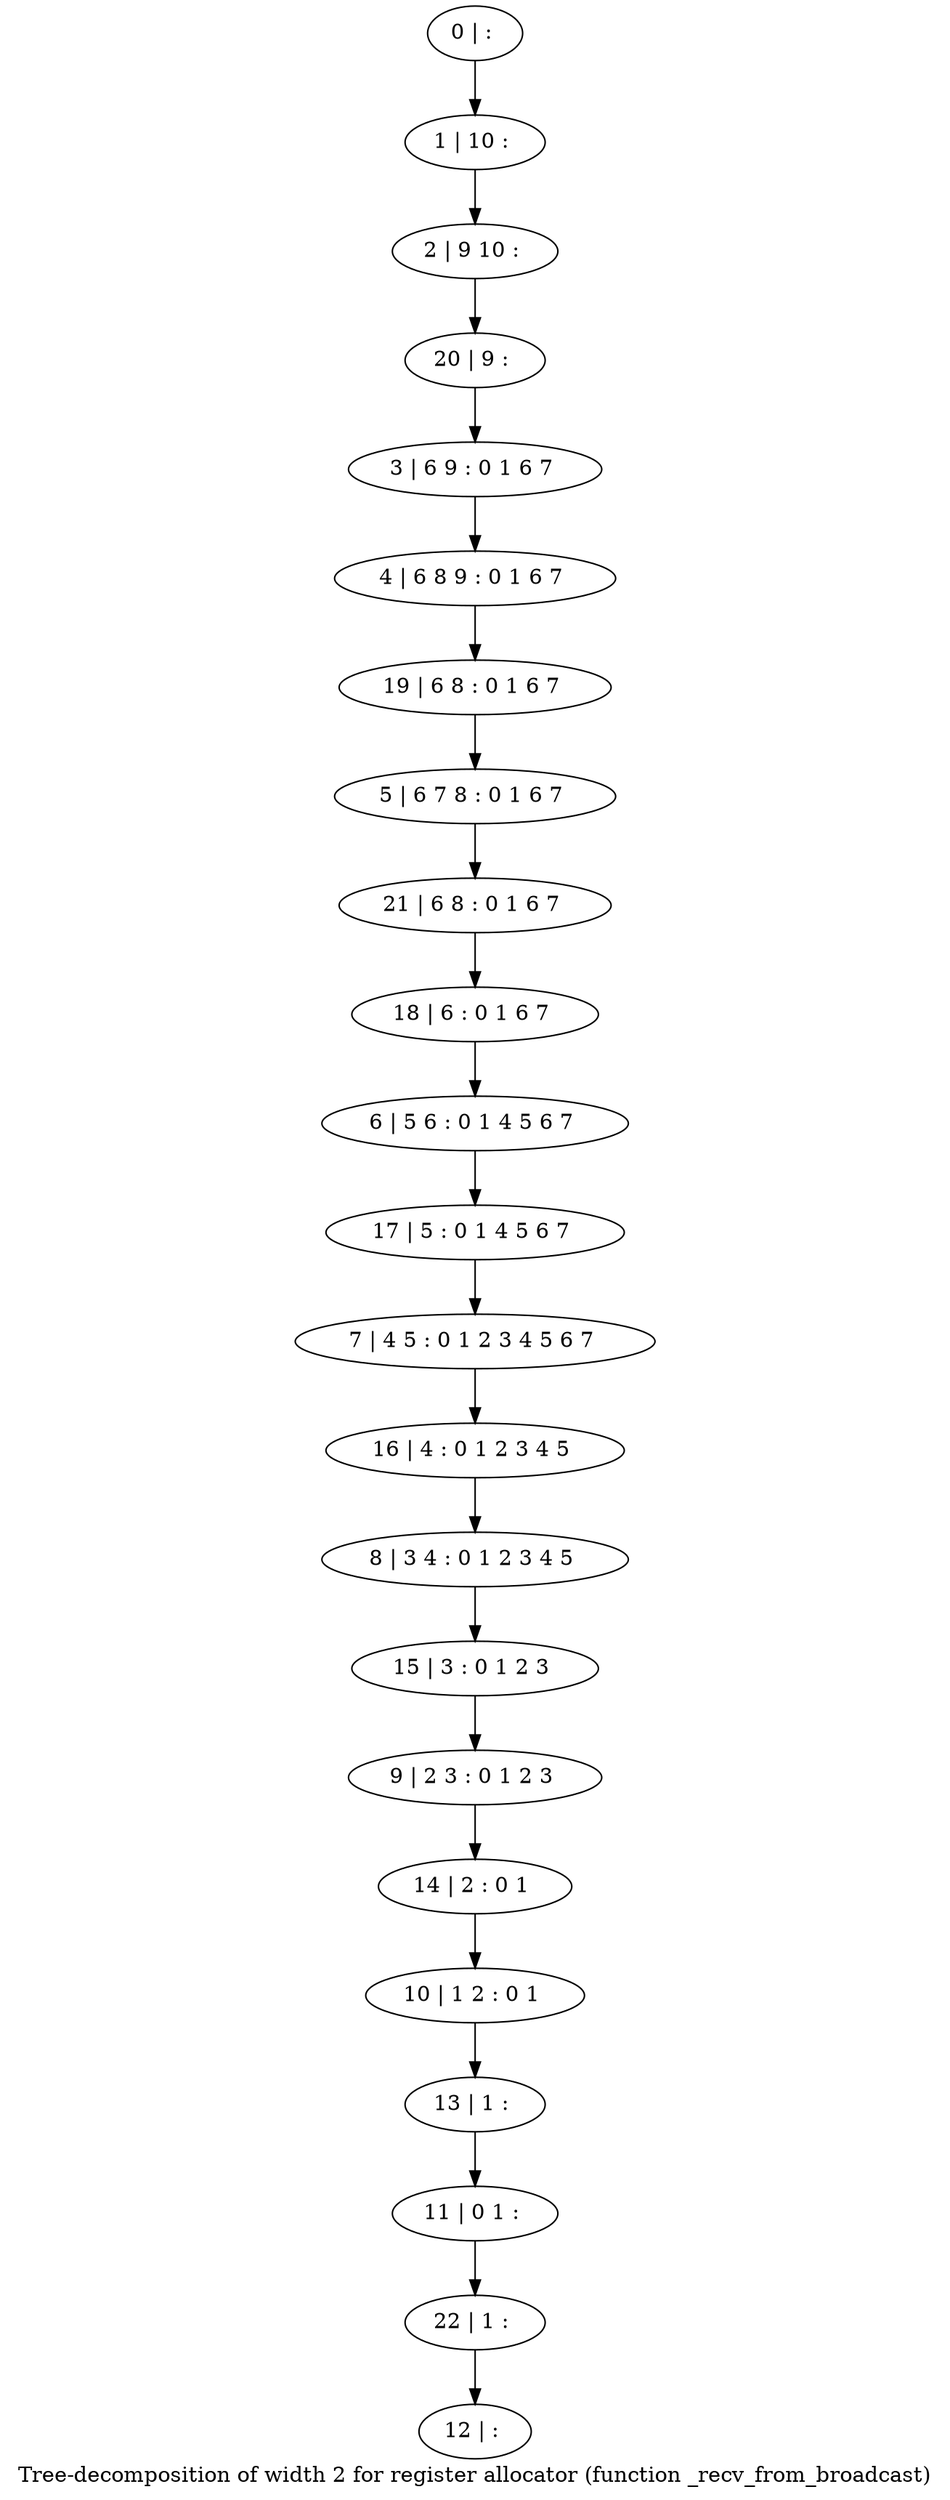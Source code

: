digraph G {
graph [label="Tree-decomposition of width 2 for register allocator (function _recv_from_broadcast)"]
0[label="0 | : "];
1[label="1 | 10 : "];
2[label="2 | 9 10 : "];
3[label="3 | 6 9 : 0 1 6 7 "];
4[label="4 | 6 8 9 : 0 1 6 7 "];
5[label="5 | 6 7 8 : 0 1 6 7 "];
6[label="6 | 5 6 : 0 1 4 5 6 7 "];
7[label="7 | 4 5 : 0 1 2 3 4 5 6 7 "];
8[label="8 | 3 4 : 0 1 2 3 4 5 "];
9[label="9 | 2 3 : 0 1 2 3 "];
10[label="10 | 1 2 : 0 1 "];
11[label="11 | 0 1 : "];
12[label="12 | : "];
13[label="13 | 1 : "];
14[label="14 | 2 : 0 1 "];
15[label="15 | 3 : 0 1 2 3 "];
16[label="16 | 4 : 0 1 2 3 4 5 "];
17[label="17 | 5 : 0 1 4 5 6 7 "];
18[label="18 | 6 : 0 1 6 7 "];
19[label="19 | 6 8 : 0 1 6 7 "];
20[label="20 | 9 : "];
21[label="21 | 6 8 : 0 1 6 7 "];
22[label="22 | 1 : "];
0->1 ;
1->2 ;
3->4 ;
13->11 ;
10->13 ;
14->10 ;
9->14 ;
15->9 ;
8->15 ;
16->8 ;
7->16 ;
17->7 ;
6->17 ;
18->6 ;
19->5 ;
4->19 ;
20->3 ;
2->20 ;
21->18 ;
5->21 ;
22->12 ;
11->22 ;
}
